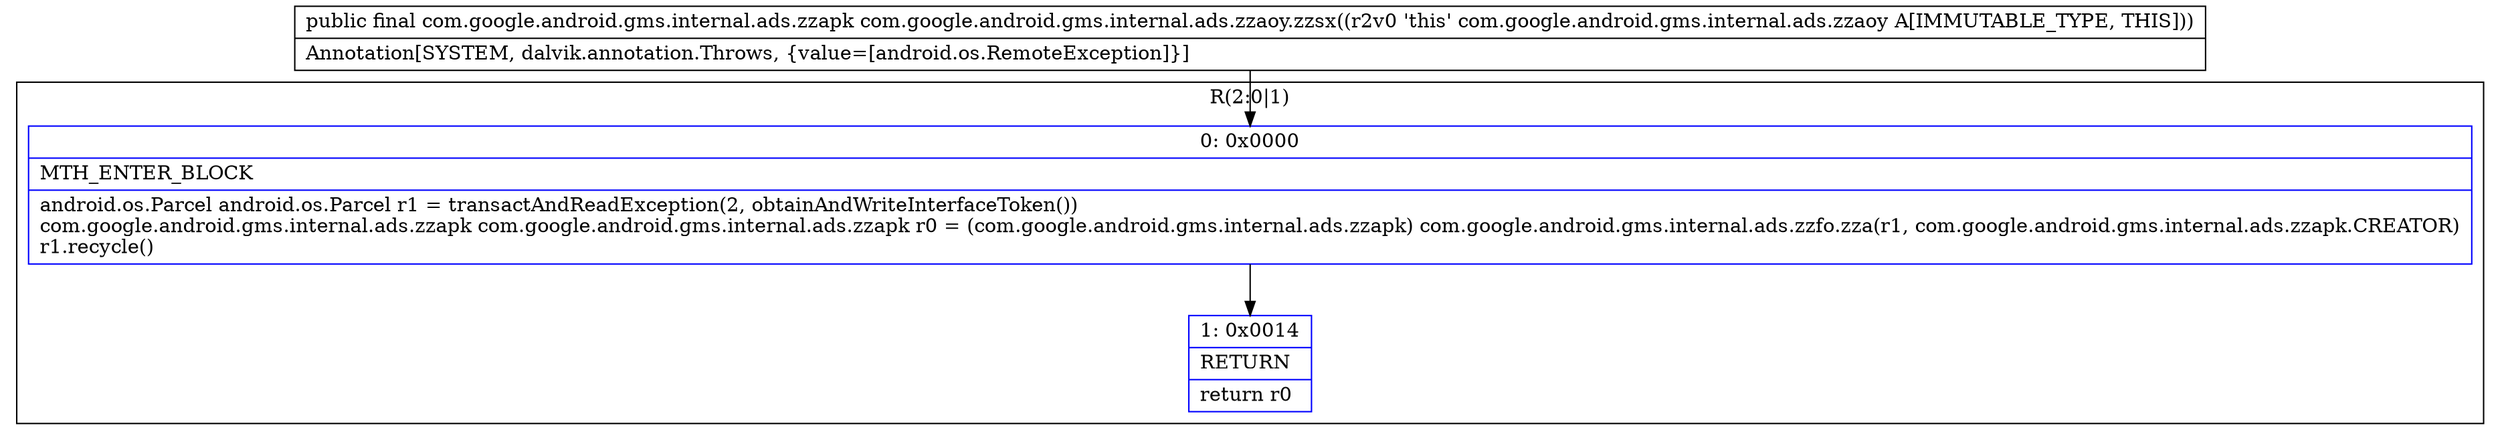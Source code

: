 digraph "CFG forcom.google.android.gms.internal.ads.zzaoy.zzsx()Lcom\/google\/android\/gms\/internal\/ads\/zzapk;" {
subgraph cluster_Region_1109379181 {
label = "R(2:0|1)";
node [shape=record,color=blue];
Node_0 [shape=record,label="{0\:\ 0x0000|MTH_ENTER_BLOCK\l|android.os.Parcel android.os.Parcel r1 = transactAndReadException(2, obtainAndWriteInterfaceToken())\lcom.google.android.gms.internal.ads.zzapk com.google.android.gms.internal.ads.zzapk r0 = (com.google.android.gms.internal.ads.zzapk) com.google.android.gms.internal.ads.zzfo.zza(r1, com.google.android.gms.internal.ads.zzapk.CREATOR)\lr1.recycle()\l}"];
Node_1 [shape=record,label="{1\:\ 0x0014|RETURN\l|return r0\l}"];
}
MethodNode[shape=record,label="{public final com.google.android.gms.internal.ads.zzapk com.google.android.gms.internal.ads.zzaoy.zzsx((r2v0 'this' com.google.android.gms.internal.ads.zzaoy A[IMMUTABLE_TYPE, THIS]))  | Annotation[SYSTEM, dalvik.annotation.Throws, \{value=[android.os.RemoteException]\}]\l}"];
MethodNode -> Node_0;
Node_0 -> Node_1;
}

